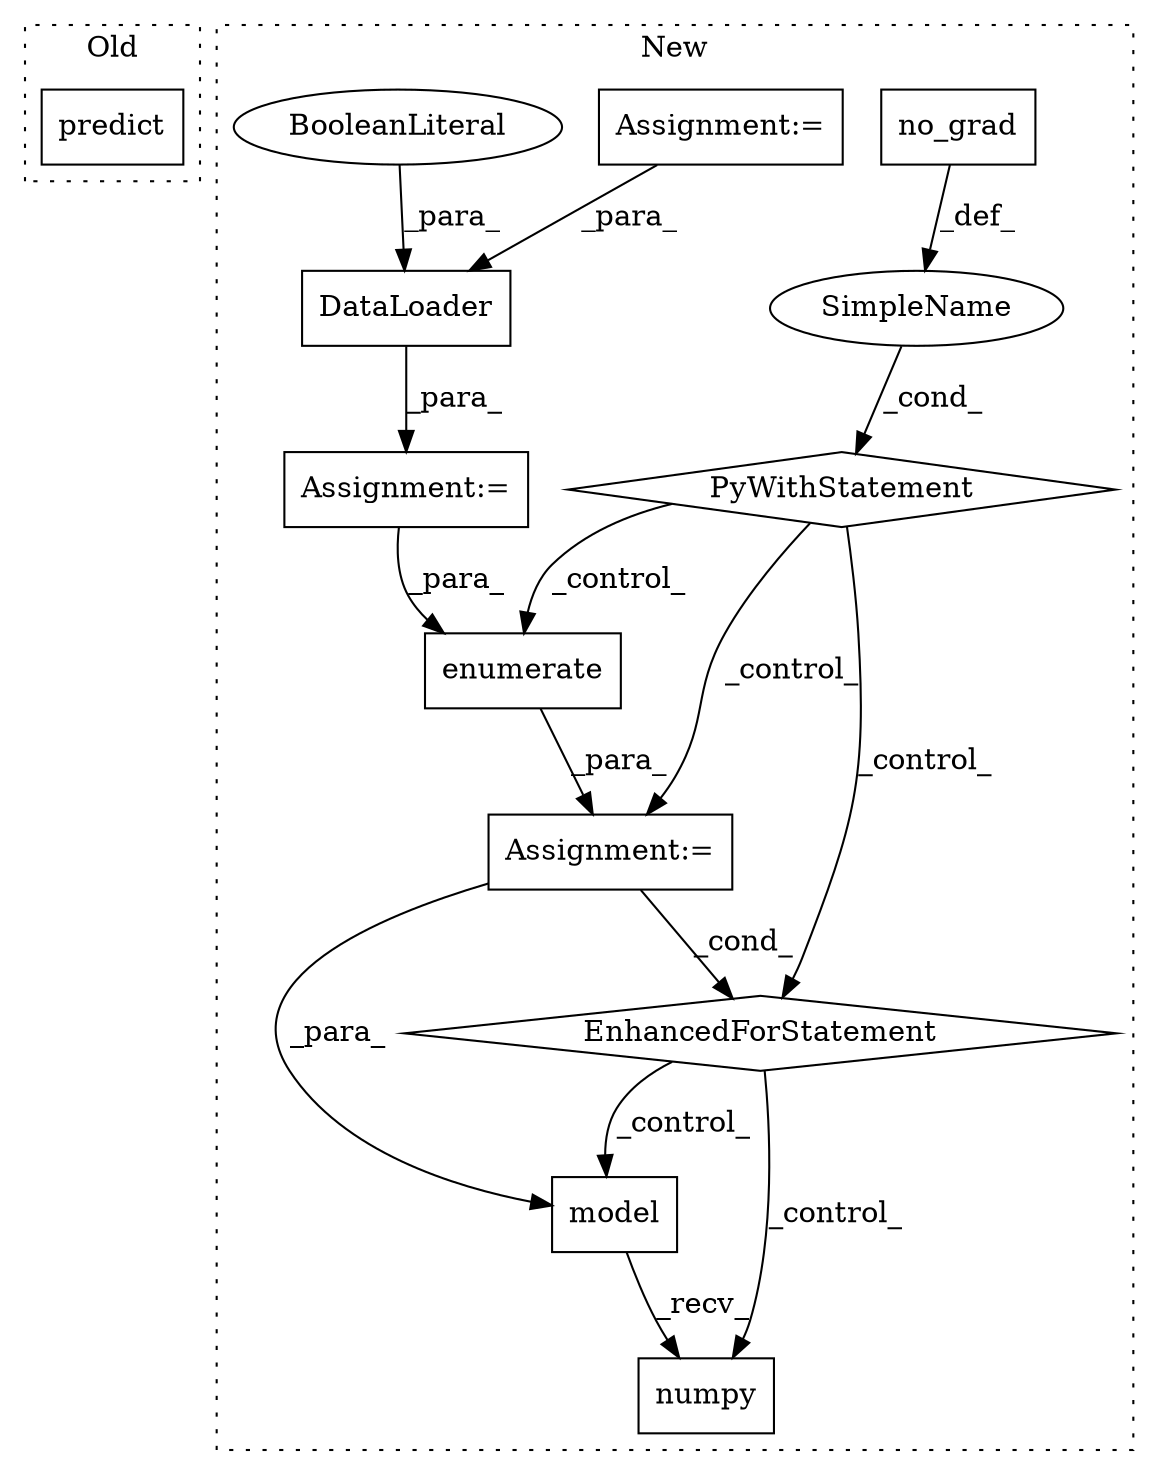 digraph G {
subgraph cluster0 {
1 [label="predict" a="32" s="2878,2893" l="8,1" shape="box"];
label = "Old";
style="dotted";
}
subgraph cluster1 {
2 [label="model" a="32" s="4163,4177" l="6,1" shape="box"];
3 [label="SimpleName" a="42" s="" l="" shape="ellipse"];
4 [label="PyWithStatement" a="104" s="4006,4031" l="10,2" shape="diamond"];
5 [label="EnhancedForStatement" a="70" s="4041,4143" l="69,2" shape="diamond"];
6 [label="numpy" a="32" s="4190" l="7" shape="box"];
7 [label="DataLoader" a="32" s="3844,3897" l="11,1" shape="box"];
8 [label="BooleanLiteral" a="9" s="3892" l="5" shape="ellipse"];
9 [label="no_grad" a="32" s="4022" l="9" shape="box"];
10 [label="enumerate" a="32" s="4122,4142" l="10,1" shape="box"];
11 [label="Assignment:=" a="7" s="3825" l="1" shape="box"];
12 [label="Assignment:=" a="7" s="3843" l="1" shape="box"];
13 [label="Assignment:=" a="7" s="4041,4143" l="69,2" shape="box"];
label = "New";
style="dotted";
}
2 -> 6 [label="_recv_"];
3 -> 4 [label="_cond_"];
4 -> 5 [label="_control_"];
4 -> 10 [label="_control_"];
4 -> 13 [label="_control_"];
5 -> 2 [label="_control_"];
5 -> 6 [label="_control_"];
7 -> 12 [label="_para_"];
8 -> 7 [label="_para_"];
9 -> 3 [label="_def_"];
10 -> 13 [label="_para_"];
11 -> 7 [label="_para_"];
12 -> 10 [label="_para_"];
13 -> 5 [label="_cond_"];
13 -> 2 [label="_para_"];
}